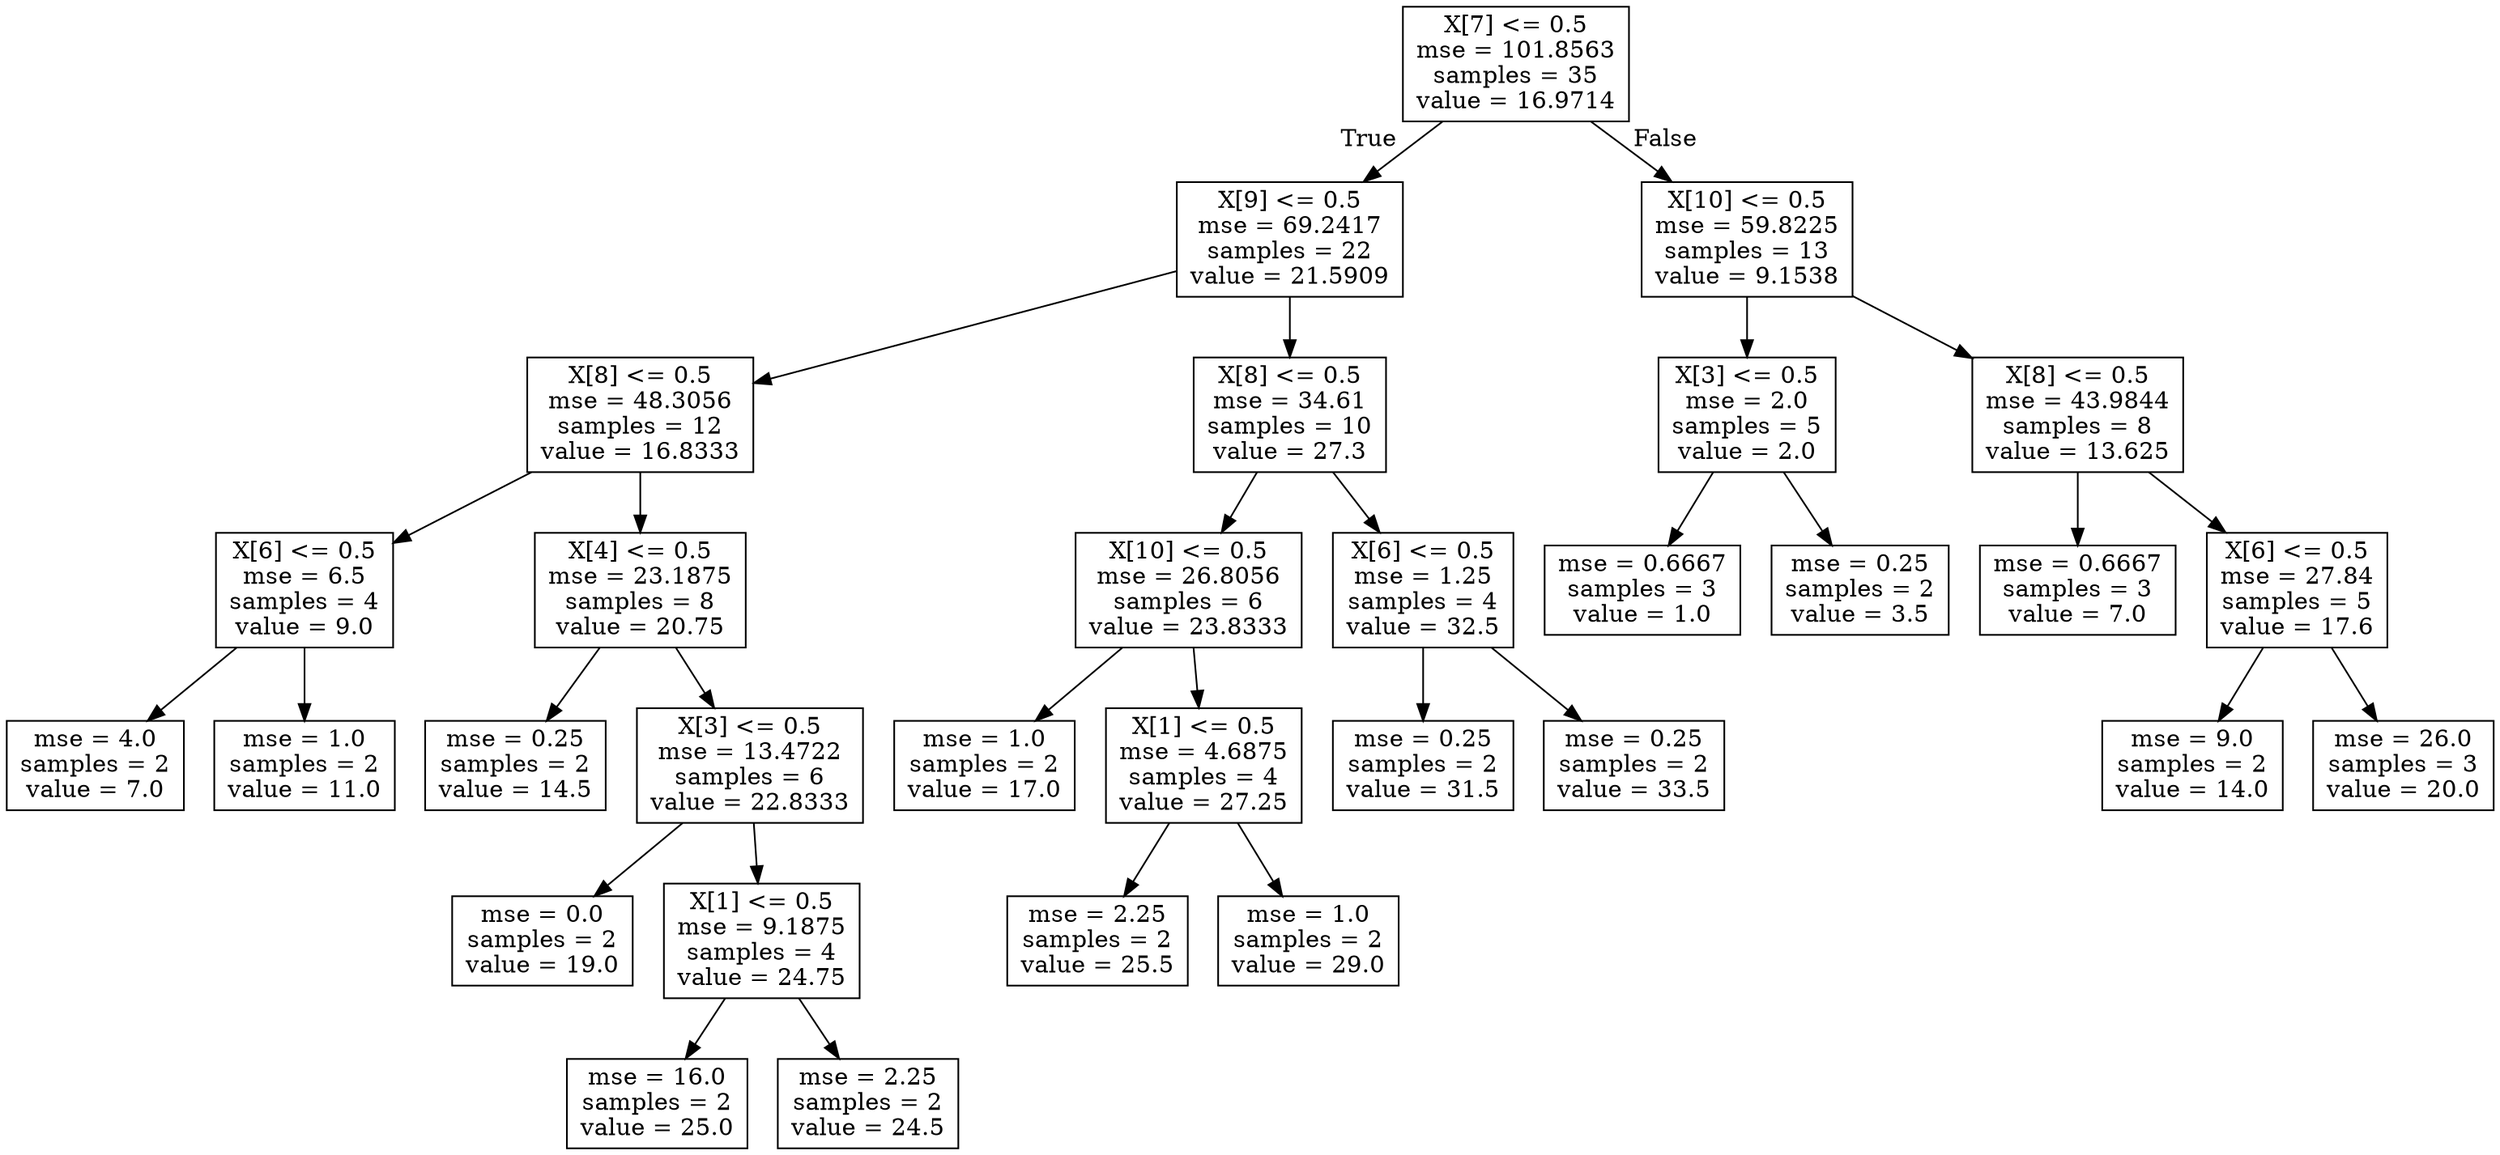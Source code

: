 digraph Tree {
node [shape=box] ;
0 [label="X[7] <= 0.5\nmse = 101.8563\nsamples = 35\nvalue = 16.9714"] ;
1 [label="X[9] <= 0.5\nmse = 69.2417\nsamples = 22\nvalue = 21.5909"] ;
0 -> 1 [labeldistance=2.5, labelangle=45, headlabel="True"] ;
2 [label="X[8] <= 0.5\nmse = 48.3056\nsamples = 12\nvalue = 16.8333"] ;
1 -> 2 ;
3 [label="X[6] <= 0.5\nmse = 6.5\nsamples = 4\nvalue = 9.0"] ;
2 -> 3 ;
4 [label="mse = 4.0\nsamples = 2\nvalue = 7.0"] ;
3 -> 4 ;
5 [label="mse = 1.0\nsamples = 2\nvalue = 11.0"] ;
3 -> 5 ;
6 [label="X[4] <= 0.5\nmse = 23.1875\nsamples = 8\nvalue = 20.75"] ;
2 -> 6 ;
7 [label="mse = 0.25\nsamples = 2\nvalue = 14.5"] ;
6 -> 7 ;
8 [label="X[3] <= 0.5\nmse = 13.4722\nsamples = 6\nvalue = 22.8333"] ;
6 -> 8 ;
9 [label="mse = 0.0\nsamples = 2\nvalue = 19.0"] ;
8 -> 9 ;
10 [label="X[1] <= 0.5\nmse = 9.1875\nsamples = 4\nvalue = 24.75"] ;
8 -> 10 ;
11 [label="mse = 16.0\nsamples = 2\nvalue = 25.0"] ;
10 -> 11 ;
12 [label="mse = 2.25\nsamples = 2\nvalue = 24.5"] ;
10 -> 12 ;
13 [label="X[8] <= 0.5\nmse = 34.61\nsamples = 10\nvalue = 27.3"] ;
1 -> 13 ;
14 [label="X[10] <= 0.5\nmse = 26.8056\nsamples = 6\nvalue = 23.8333"] ;
13 -> 14 ;
15 [label="mse = 1.0\nsamples = 2\nvalue = 17.0"] ;
14 -> 15 ;
16 [label="X[1] <= 0.5\nmse = 4.6875\nsamples = 4\nvalue = 27.25"] ;
14 -> 16 ;
17 [label="mse = 2.25\nsamples = 2\nvalue = 25.5"] ;
16 -> 17 ;
18 [label="mse = 1.0\nsamples = 2\nvalue = 29.0"] ;
16 -> 18 ;
19 [label="X[6] <= 0.5\nmse = 1.25\nsamples = 4\nvalue = 32.5"] ;
13 -> 19 ;
20 [label="mse = 0.25\nsamples = 2\nvalue = 31.5"] ;
19 -> 20 ;
21 [label="mse = 0.25\nsamples = 2\nvalue = 33.5"] ;
19 -> 21 ;
22 [label="X[10] <= 0.5\nmse = 59.8225\nsamples = 13\nvalue = 9.1538"] ;
0 -> 22 [labeldistance=2.5, labelangle=-45, headlabel="False"] ;
23 [label="X[3] <= 0.5\nmse = 2.0\nsamples = 5\nvalue = 2.0"] ;
22 -> 23 ;
24 [label="mse = 0.6667\nsamples = 3\nvalue = 1.0"] ;
23 -> 24 ;
25 [label="mse = 0.25\nsamples = 2\nvalue = 3.5"] ;
23 -> 25 ;
26 [label="X[8] <= 0.5\nmse = 43.9844\nsamples = 8\nvalue = 13.625"] ;
22 -> 26 ;
27 [label="mse = 0.6667\nsamples = 3\nvalue = 7.0"] ;
26 -> 27 ;
28 [label="X[6] <= 0.5\nmse = 27.84\nsamples = 5\nvalue = 17.6"] ;
26 -> 28 ;
29 [label="mse = 9.0\nsamples = 2\nvalue = 14.0"] ;
28 -> 29 ;
30 [label="mse = 26.0\nsamples = 3\nvalue = 20.0"] ;
28 -> 30 ;
}
